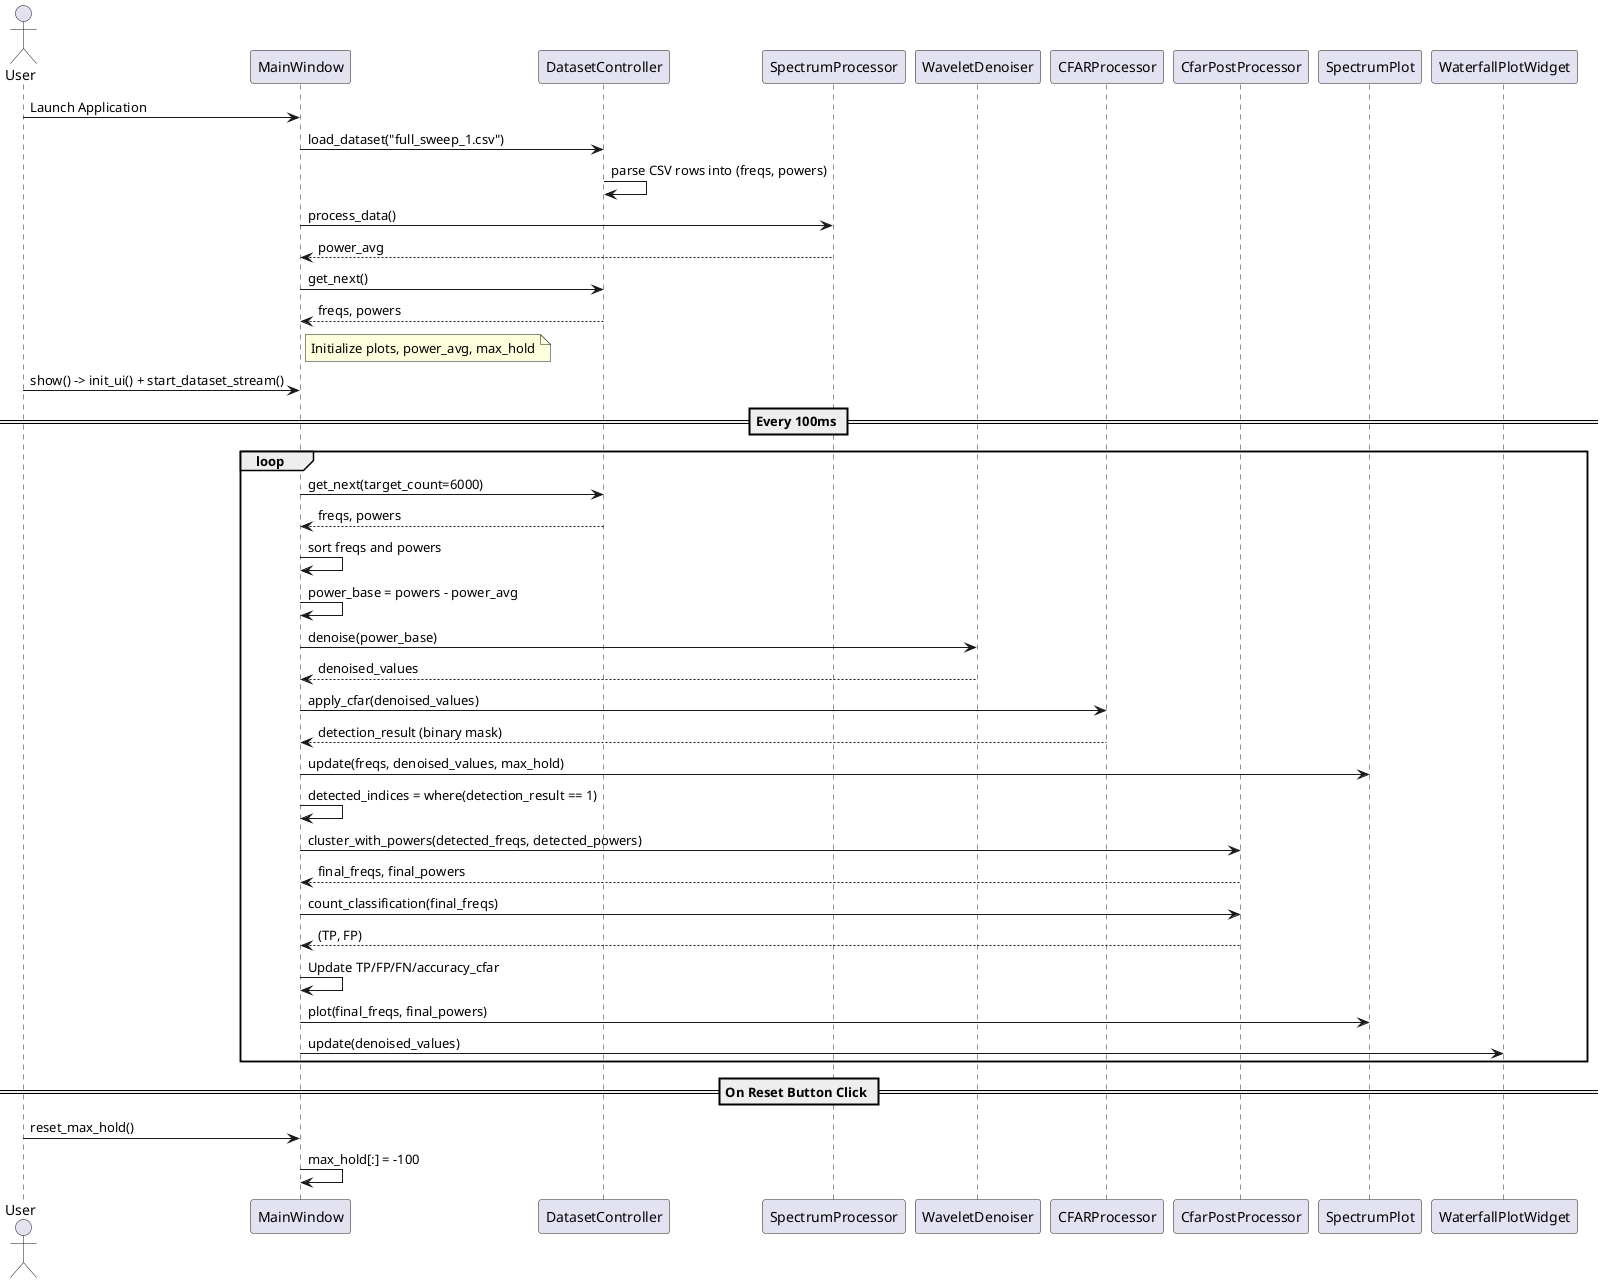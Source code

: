 @startuml SpectrumSweepWithWaveletAndBaseline


actor User

participant "MainWindow" as MW
participant "DatasetController" as DC
participant "SpectrumProcessor" as SP
participant "WaveletDenoiser" as Denoiser
participant "CFARProcessor" as CFAR
participant "CfarPostProcessor" as CPP
participant "SpectrumPlot" as Plot
participant "WaterfallPlotWidget" as Waterfall

User -> MW : Launch Application
MW -> DC : load_dataset("full_sweep_1.csv")
DC -> DC : parse CSV rows into (freqs, powers)

MW -> SP : process_data()
SP --> MW : power_avg

MW -> DC : get_next()
DC --> MW : freqs, powers

note right of MW : Initialize plots, power_avg, max_hold

User -> MW : show() -> init_ui() + start_dataset_stream()

== Every 100ms ==
loop
    MW -> DC : get_next(target_count=6000)
    DC --> MW : freqs, powers

    MW -> MW : sort freqs and powers
    MW -> MW : power_base = powers - power_avg

    MW -> Denoiser : denoise(power_base)
    Denoiser --> MW : denoised_values

    MW -> CFAR : apply_cfar(denoised_values)
    CFAR --> MW : detection_result (binary mask)

    MW -> Plot : update(freqs, denoised_values, max_hold)

    MW -> MW : detected_indices = where(detection_result == 1)
    MW -> CPP : cluster_with_powers(detected_freqs, detected_powers)
    CPP --> MW : final_freqs, final_powers

    MW -> CPP : count_classification(final_freqs)
    CPP --> MW : (TP, FP)
    MW -> MW : Update TP/FP/FN/accuracy_cfar

    MW -> Plot : plot(final_freqs, final_powers)
    MW -> Waterfall : update(denoised_values)
end

== On Reset Button Click ==
User -> MW : reset_max_hold()
MW -> MW : max_hold[:] = -100

@enduml
